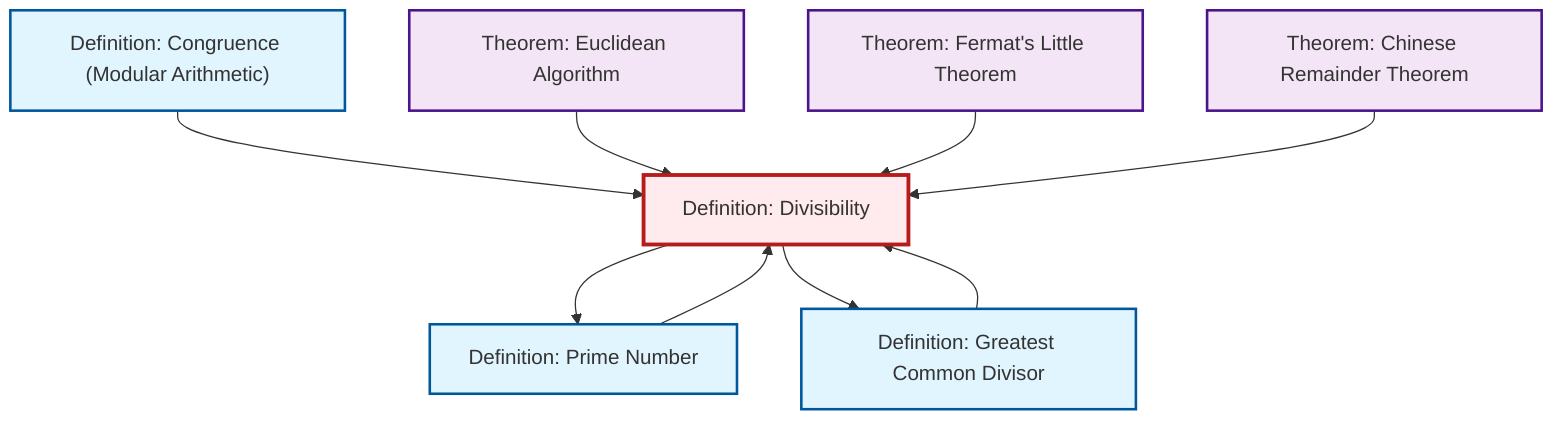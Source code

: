 graph TD
    classDef definition fill:#e1f5fe,stroke:#01579b,stroke-width:2px
    classDef theorem fill:#f3e5f5,stroke:#4a148c,stroke-width:2px
    classDef axiom fill:#fff3e0,stroke:#e65100,stroke-width:2px
    classDef example fill:#e8f5e9,stroke:#1b5e20,stroke-width:2px
    classDef current fill:#ffebee,stroke:#b71c1c,stroke-width:3px
    thm-fermat-little["Theorem: Fermat's Little Theorem"]:::theorem
    thm-euclidean-algorithm["Theorem: Euclidean Algorithm"]:::theorem
    def-divisibility["Definition: Divisibility"]:::definition
    def-gcd["Definition: Greatest Common Divisor"]:::definition
    def-prime["Definition: Prime Number"]:::definition
    thm-chinese-remainder["Theorem: Chinese Remainder Theorem"]:::theorem
    def-congruence["Definition: Congruence (Modular Arithmetic)"]:::definition
    def-gcd --> def-divisibility
    def-divisibility --> def-prime
    def-congruence --> def-divisibility
    def-divisibility --> def-gcd
    def-prime --> def-divisibility
    thm-euclidean-algorithm --> def-divisibility
    thm-fermat-little --> def-divisibility
    thm-chinese-remainder --> def-divisibility
    class def-divisibility current